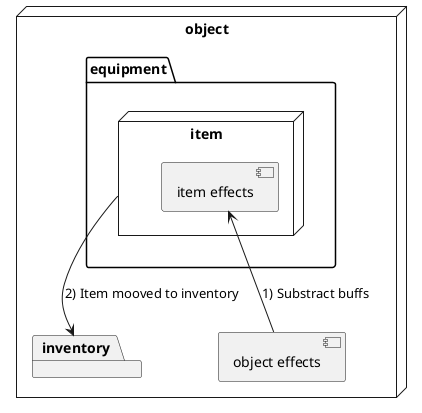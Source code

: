 @startuml

node "object" {
    [object effects]
    package "equipment" {
        node "item" {
            [item effects]
        }
    }
    package "inventory" {
    }
}

[item effects] <-- [object effects] : 1) Substract buffs
item --> inventory : 2) Item mooved to inventory

@enduml